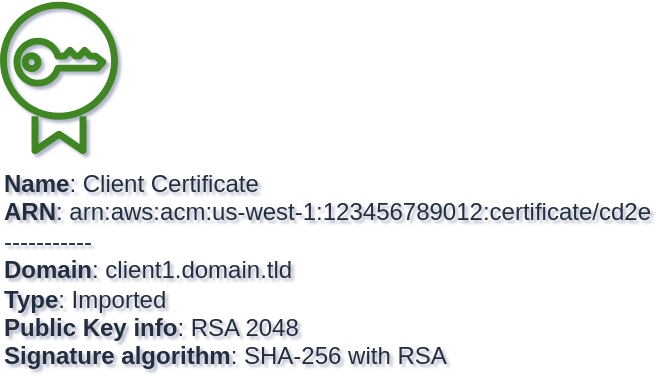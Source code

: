 <mxfile type="MultiCloud">
	<diagram id="diagram_1" name="AWS components">
		<mxGraphModel dx="1015" dy="661" grid="1" gridSize="10" guides="1" tooltips="1" connect="1" arrows="1" fold="1" page="1" pageScale="1" pageWidth="850" pageHeight="1100" math="0" shadow="1">
			<root>
				<mxCell id="0"/>
				<mxCell id="1" parent="0"/>
				<mxCell id="vertex:certificate_manager:arn:aws:acm:us-west-1:123456789012:certificate/cd2e" value="&lt;b&gt;Name&lt;/b&gt;: Client Certificate&lt;BR&gt;&lt;b&gt;ARN&lt;/b&gt;: arn:aws:acm:us-west-1:123456789012:certificate/cd2e&lt;BR&gt;-----------&lt;BR&gt;&lt;b&gt;Domain&lt;/b&gt;: client1.domain.tld&lt;BR&gt;&lt;b&gt;Type&lt;/b&gt;: Imported&lt;BR&gt;&lt;b&gt;Public Key info&lt;/b&gt;: RSA 2048&lt;BR&gt;&lt;b&gt;Signature algorithm&lt;/b&gt;: SHA-256 with RSA" style="sketch=0;outlineConnect=0;fontColor=#232F3E;gradientColor=none;fillColor=#3F8624;strokeColor=none;dashed=0;verticalLabelPosition=bottom;verticalAlign=top;align=left;html=1;fontSize=12;fontStyle=0;aspect=fixed;pointerEvents=1;shape=mxgraph.aws4.certificate_manager;" parent="1" vertex="1">
					<mxGeometry width="59" height="78" as="geometry"/>
				</mxCell>
			</root>
		</mxGraphModel>
	</diagram>
</mxfile>